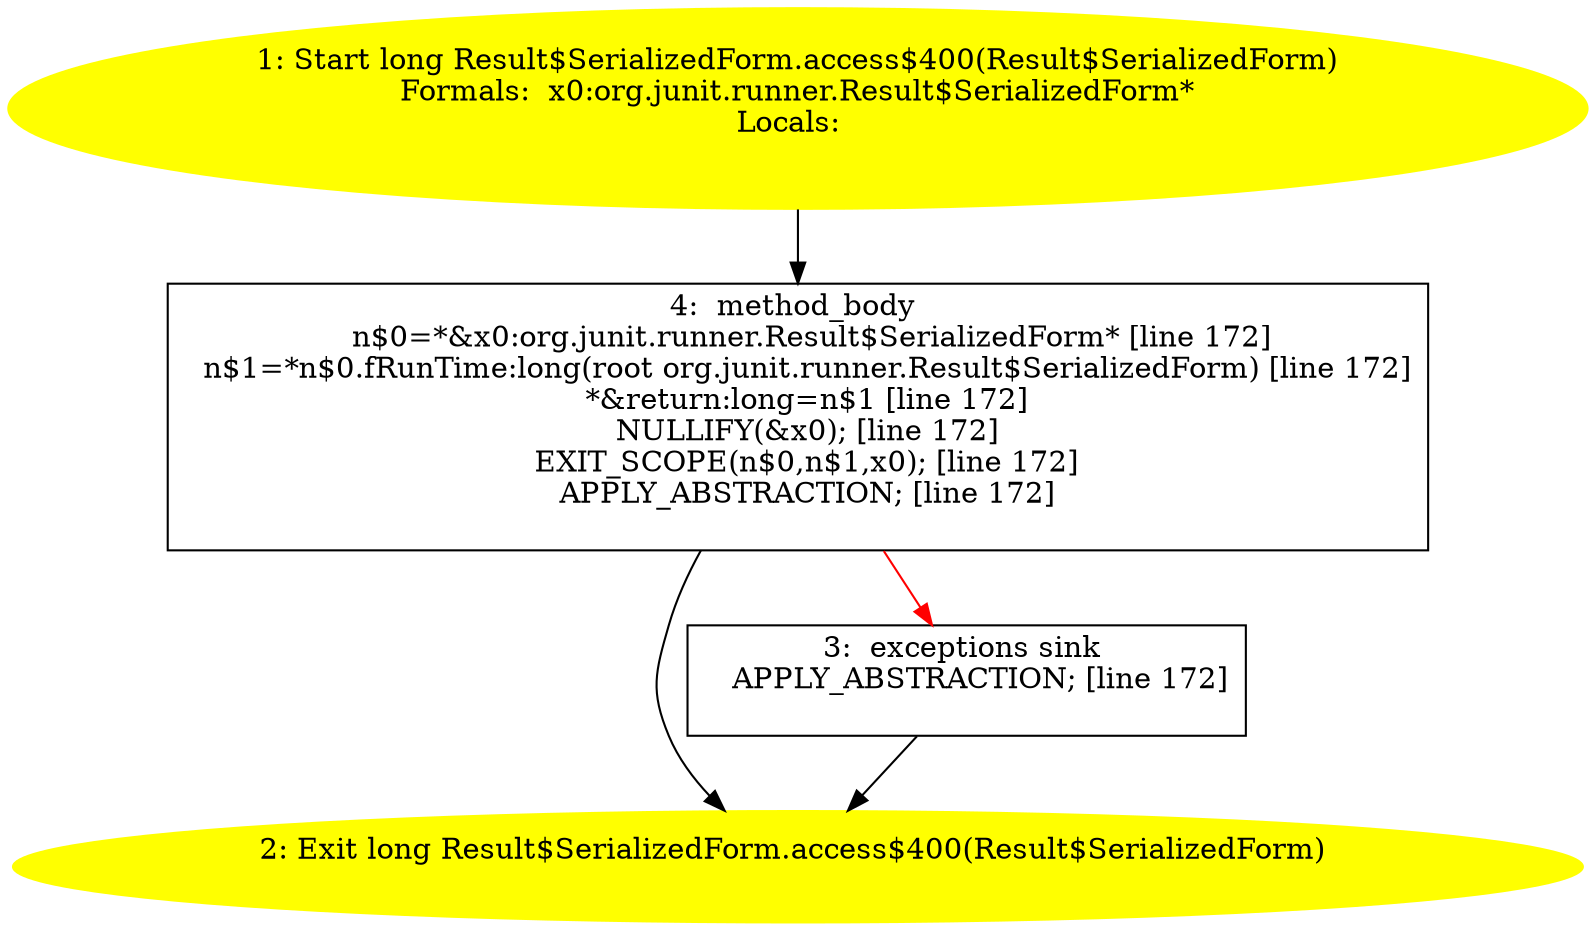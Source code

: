 /* @generated */
digraph cfg {
"org.junit.runner.Result$SerializedForm.access$400(org.junit.runner.Result$SerializedForm):long.adab419feeb2b14a2974c460feacd3ba_1" [label="1: Start long Result$SerializedForm.access$400(Result$SerializedForm)\nFormals:  x0:org.junit.runner.Result$SerializedForm*\nLocals:  \n  " color=yellow style=filled]
	

	 "org.junit.runner.Result$SerializedForm.access$400(org.junit.runner.Result$SerializedForm):long.adab419feeb2b14a2974c460feacd3ba_1" -> "org.junit.runner.Result$SerializedForm.access$400(org.junit.runner.Result$SerializedForm):long.adab419feeb2b14a2974c460feacd3ba_4" ;
"org.junit.runner.Result$SerializedForm.access$400(org.junit.runner.Result$SerializedForm):long.adab419feeb2b14a2974c460feacd3ba_2" [label="2: Exit long Result$SerializedForm.access$400(Result$SerializedForm) \n  " color=yellow style=filled]
	

"org.junit.runner.Result$SerializedForm.access$400(org.junit.runner.Result$SerializedForm):long.adab419feeb2b14a2974c460feacd3ba_3" [label="3:  exceptions sink \n   APPLY_ABSTRACTION; [line 172]\n " shape="box"]
	

	 "org.junit.runner.Result$SerializedForm.access$400(org.junit.runner.Result$SerializedForm):long.adab419feeb2b14a2974c460feacd3ba_3" -> "org.junit.runner.Result$SerializedForm.access$400(org.junit.runner.Result$SerializedForm):long.adab419feeb2b14a2974c460feacd3ba_2" ;
"org.junit.runner.Result$SerializedForm.access$400(org.junit.runner.Result$SerializedForm):long.adab419feeb2b14a2974c460feacd3ba_4" [label="4:  method_body \n   n$0=*&x0:org.junit.runner.Result$SerializedForm* [line 172]\n  n$1=*n$0.fRunTime:long(root org.junit.runner.Result$SerializedForm) [line 172]\n  *&return:long=n$1 [line 172]\n  NULLIFY(&x0); [line 172]\n  EXIT_SCOPE(n$0,n$1,x0); [line 172]\n  APPLY_ABSTRACTION; [line 172]\n " shape="box"]
	

	 "org.junit.runner.Result$SerializedForm.access$400(org.junit.runner.Result$SerializedForm):long.adab419feeb2b14a2974c460feacd3ba_4" -> "org.junit.runner.Result$SerializedForm.access$400(org.junit.runner.Result$SerializedForm):long.adab419feeb2b14a2974c460feacd3ba_2" ;
	 "org.junit.runner.Result$SerializedForm.access$400(org.junit.runner.Result$SerializedForm):long.adab419feeb2b14a2974c460feacd3ba_4" -> "org.junit.runner.Result$SerializedForm.access$400(org.junit.runner.Result$SerializedForm):long.adab419feeb2b14a2974c460feacd3ba_3" [color="red" ];
}
